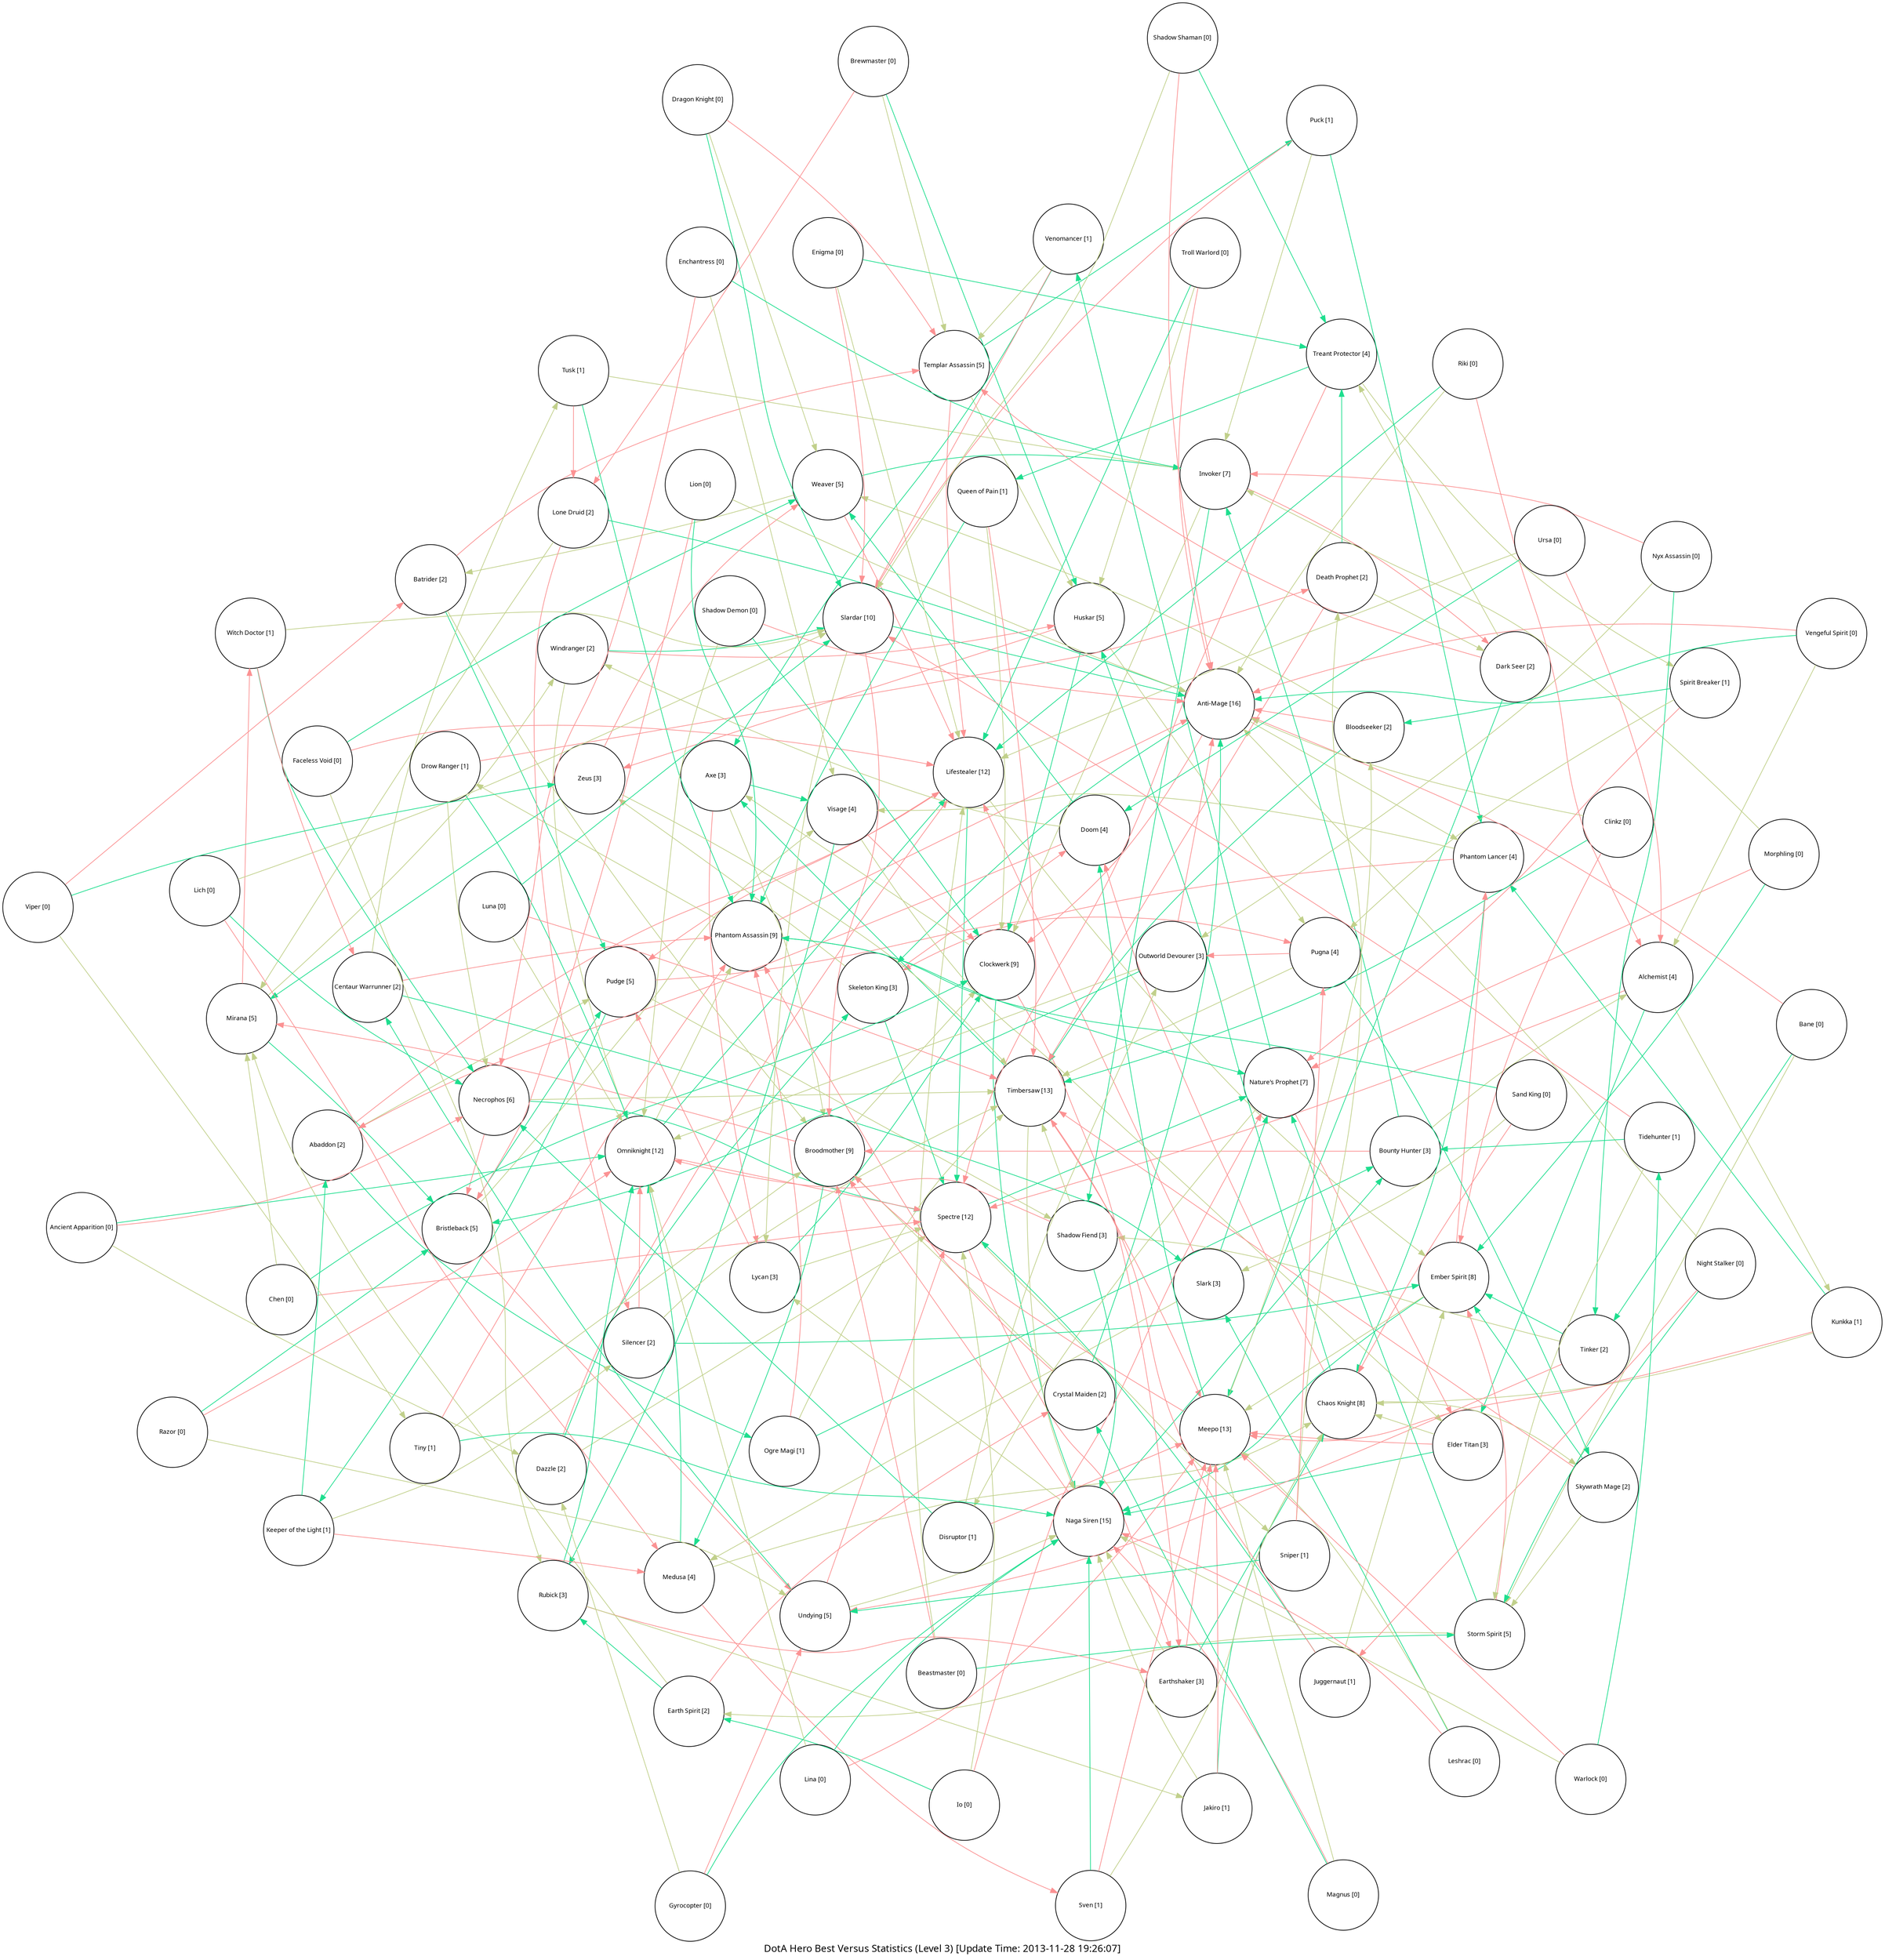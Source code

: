 digraph best_level_3
{
    layout = neato;
    overlap = false;
    splines = true;
    fontname = "Calibri";
    label = "DotA Hero Best Versus Statistics (Level 3) [Update Time: 2013-11-28 19:26:07]";
    sep = "+40";
    node [fontname = "Calibri", fontsize = 9, fixedsize = true, width = 1.4, height = 1.4];
    h0 [href = "http://dotabuff.com/heroes/abaddon", label = "Abaddon [2]"];
    h0 -> h43 [color = "#fb9293", tooltip = "Abaddon → Lifestealer [1]&#10;Advantage = 1.65%&#10;Win Rate = 60.56%&#10;Matches = 105735"];
    h0 -> h65 [color = "#c1d08b", tooltip = "Abaddon → Pudge [2]&#10;Advantage = 1.57%&#10;Win Rate = 59.5%&#10;Matches = 253050"];
    h0 -> h59 [color = "#1dde8e", tooltip = "Abaddon → Ogre Magi [3]&#10;Advantage = 1.41%&#10;Win Rate = 55.45%&#10;Matches = 76454"];
    h1 [href = "http://dotabuff.com/heroes/alchemist", label = "Alchemist [4]"];
    h1 -> h81 [color = "#fb9293", tooltip = "Alchemist → Spectre [1]&#10;Advantage = 1.95%&#10;Win Rate = 46.43%&#10;Matches = 114047"];
    h1 -> h40 [color = "#c1d08b", tooltip = "Alchemist → Kunkka [2]&#10;Advantage = 1.94%&#10;Win Rate = 50.64%&#10;Matches = 168061"];
    h1 -> h28 [color = "#1dde8e", tooltip = "Alchemist → Elder Titan [3]&#10;Advantage = 1.92%&#10;Win Rate = 48.05%&#10;Matches = 68145"];
    h2 [href = "http://dotabuff.com/heroes/ancient-apparition", label = "Ancient Apparition [0]"];
    h2 -> h56 [color = "#fb9293", tooltip = "Ancient Apparition → Necrophos [1]&#10;Advantage = 2.92%&#10;Win Rate = 45.35%&#10;Matches = 48607"];
    h2 -> h20 [color = "#c1d08b", tooltip = "Ancient Apparition → Dazzle [2]&#10;Advantage = 2.21%&#10;Win Rate = 48.13%&#10;Matches = 39584"];
    h2 -> h60 [color = "#1dde8e", tooltip = "Ancient Apparition → Omniknight [3]&#10;Advantage = 1.76%&#10;Win Rate = 46.73%&#10;Matches = 39392"];
    h3 [href = "http://dotabuff.com/heroes/anti-mage", label = "Anti-Mage [16]"];
    h3 -> h17 [color = "#fb9293", tooltip = "Anti-Mage → Clockwerk [1]&#10;Advantage = 3.07%&#10;Win Rate = 43.81%&#10;Matches = 123911"];
    h3 -> h63 [color = "#c1d08b", tooltip = "Anti-Mage → Phantom Lancer [2]&#10;Advantage = 1.91%&#10;Win Rate = 42.28%&#10;Matches = 149419"];
    h3 -> h76 [color = "#1dde8e", tooltip = "Anti-Mage → Skeleton King [3]&#10;Advantage = 1.72%&#10;Win Rate = 38.33%&#10;Matches = 124903"];
    h4 [href = "http://dotabuff.com/heroes/axe", label = "Axe [3]"];
    h4 -> h48 [color = "#fb9293", tooltip = "Axe → Lycan [1]&#10;Advantage = 3.22%&#10;Win Rate = 47.08%&#10;Matches = 90901"];
    h4 -> h12 [color = "#c1d08b", tooltip = "Axe → Broodmother [2]&#10;Advantage = 2.58%&#10;Win Rate = 55.3%&#10;Matches = 109818"];
    h4 -> h98 [color = "#1dde8e", tooltip = "Axe → Visage [3]&#10;Advantage = 2.4%&#10;Win Rate = 53.02%&#10;Matches = 47296"];
    h5 [href = "http://dotabuff.com/heroes/bane", label = "Bane [0]"];
    h5 -> h3 [color = "#fb9293", tooltip = "Bane → Anti-Mage [1]&#10;Advantage = 1.1%&#10;Win Rate = 54.85%&#10;Matches = 70972"];
    h5 -> h83 [color = "#c1d08b", tooltip = "Bane → Storm Spirit [2]&#10;Advantage = 0.64%&#10;Win Rate = 51.04%&#10;Matches = 55379"];
    h5 -> h88 [color = "#1dde8e", tooltip = "Bane → Tinker [3]&#10;Advantage = 0.6%&#10;Win Rate = 53.51%&#10;Matches = 30258"];
    h6 [href = "http://dotabuff.com/heroes/batrider", label = "Batrider [2]"];
    h6 -> h85 [color = "#fb9293", tooltip = "Batrider → Templar Assassin [1]&#10;Advantage = 3.05%&#10;Win Rate = 50.52%&#10;Matches = 47301"];
    h6 -> h12 [color = "#c1d08b", tooltip = "Batrider → Broodmother [2]&#10;Advantage = 1.44%&#10;Win Rate = 48.74%&#10;Matches = 38814"];
    h6 -> h65 [color = "#1dde8e", tooltip = "Batrider → Pudge [3]&#10;Advantage = 0.94%&#10;Win Rate = 45.34%&#10;Matches = 145135"];
    h7 [href = "http://dotabuff.com/heroes/beastmaster", label = "Beastmaster [0]"];
    h7 -> h12 [color = "#fb9293", tooltip = "Beastmaster → Broodmother [1]&#10;Advantage = 1.38%&#10;Win Rate = 53.09%&#10;Matches = 29223"];
    h7 -> h43 [color = "#c1d08b", tooltip = "Beastmaster → Lifestealer [2]&#10;Advantage = 0.98%&#10;Win Rate = 50.78%&#10;Matches = 51654"];
    h7 -> h83 [color = "#1dde8e", tooltip = "Beastmaster → Storm Spirit [3]&#10;Advantage = 0.63%&#10;Win Rate = 52.59%&#10;Matches = 39132"];
    h8 [href = "http://dotabuff.com/heroes/bloodseeker", label = "Bloodseeker [2]"];
    h8 -> h3 [color = "#fb9293", tooltip = "Bloodseeker → Anti-Mage [1]&#10;Advantage = 4.4%&#10;Win Rate = 63.66%&#10;Matches = 269544"];
    h8 -> h100 [color = "#c1d08b", tooltip = "Bloodseeker → Weaver [2]&#10;Advantage = 3.57%&#10;Win Rate = 54.31%&#10;Matches = 246696"];
    h8 -> h87 [color = "#1dde8e", tooltip = "Bloodseeker → Timbersaw [3]&#10;Advantage = 2.09%&#10;Win Rate = 55.07%&#10;Matches = 202339"];
    h9 [href = "http://dotabuff.com/heroes/bounty-hunter", label = "Bounty Hunter [3]"];
    h9 -> h12 [color = "#fb9293", tooltip = "Bounty Hunter → Broodmother [1]&#10;Advantage = 2.65%&#10;Win Rate = 54.03%&#10;Matches = 162499"];
    h9 -> h1 [color = "#c1d08b", tooltip = "Bounty Hunter → Alchemist [2]&#10;Advantage = 1.72%&#10;Win Rate = 50.45%&#10;Matches = 231983"];
    h9 -> h35 [color = "#1dde8e", tooltip = "Bounty Hunter → Invoker [3]&#10;Advantage = 1.35%&#10;Win Rate = 53.5%&#10;Matches = 372070"];
    h10 [href = "http://dotabuff.com/heroes/brewmaster", label = "Brewmaster [0]"];
    h10 -> h46 [color = "#fb9293", tooltip = "Brewmaster → Lone Druid [1]&#10;Advantage = 1.87%&#10;Win Rate = 56.01%&#10;Matches = 23577"];
    h10 -> h85 [color = "#c1d08b", tooltip = "Brewmaster → Templar Assassin [2]&#10;Advantage = 1.31%&#10;Win Rate = 55.17%&#10;Matches = 35057"];
    h10 -> h34 [color = "#1dde8e", tooltip = "Brewmaster → Huskar [3]&#10;Advantage = 1.2%&#10;Win Rate = 53.75%&#10;Matches = 38684"];
    h11 [href = "http://dotabuff.com/heroes/bristleback", label = "Bristleback [5]"];
    h11 -> h93 [color = "#fb9293", tooltip = "Bristleback → Undying [1]&#10;Advantage = 4.09%&#10;Win Rate = 56.36%&#10;Matches = 52934"];
    h11 -> h98 [color = "#c1d08b", tooltip = "Bristleback → Visage [2]&#10;Advantage = 2.8%&#10;Win Rate = 56.24%&#10;Matches = 31025"];
    h11 -> h65 [color = "#1dde8e", tooltip = "Bristleback → Pudge [3]&#10;Advantage = 1.62%&#10;Win Rate = 54.28%&#10;Matches = 294677"];
    h12 [href = "http://dotabuff.com/heroes/broodmother", label = "Broodmother [9]"];
    h12 -> h52 [color = "#fb9293", tooltip = "Broodmother → Mirana [1]&#10;Advantage = 1.76%&#10;Win Rate = 44.51%&#10;Matches = 111628"];
    h12 -> h17 [color = "#c1d08b", tooltip = "Broodmother → Clockwerk [2]&#10;Advantage = 1.56%&#10;Win Rate = 46.13%&#10;Matches = 62846"];
    h12 -> h50 [color = "#1dde8e", tooltip = "Broodmother → Medusa [3]&#10;Advantage = 1.52%&#10;Win Rate = 48.9%&#10;Matches = 42047"];
    h13 [href = "http://dotabuff.com/heroes/centaur-warrunner", label = "Centaur Warrunner [2]"];
    h13 -> h62 [color = "#fb9293", tooltip = "Centaur Warrunner → Phantom Assassin [1]&#10;Advantage = 1.98%&#10;Win Rate = 60.64%&#10;Matches = 112781"];
    h13 -> h92 [color = "#c1d08b", tooltip = "Centaur Warrunner → Tusk [2]&#10;Advantage = 1.93%&#10;Win Rate = 59.59%&#10;Matches = 50968"];
    h13 -> h79 [color = "#1dde8e", tooltip = "Centaur Warrunner → Slark [3]&#10;Advantage = 1.37%&#10;Win Rate = 53.9%&#10;Matches = 90621"];
    h14 [href = "http://dotabuff.com/heroes/chaos-knight", label = "Chaos Knight [8]"];
    h14 -> h23 [color = "#fb9293", tooltip = "Chaos Knight → Doom [1]&#10;Advantage = 1.55%&#10;Win Rate = 48.95%&#10;Matches = 72088"];
    h14 -> h77 [color = "#c1d08b", tooltip = "Chaos Knight → Skywrath Mage [2]&#10;Advantage = 1.48%&#10;Win Rate = 53.29%&#10;Matches = 45575"];
    h14 -> h34 [color = "#1dde8e", tooltip = "Chaos Knight → Huskar [3]&#10;Advantage = 1.34%&#10;Win Rate = 50.9%&#10;Matches = 76683"];
    h15 [href = "http://dotabuff.com/heroes/chen", label = "Chen [0]"];
    h15 -> h81 [color = "#fb9293", tooltip = "Chen → Spectre [1]&#10;Advantage = 2.41%&#10;Win Rate = 43.3%&#10;Matches = 20375"];
    h15 -> h52 [color = "#c1d08b", tooltip = "Chen → Mirana [2]&#10;Advantage = 1.76%&#10;Win Rate = 43.67%&#10;Matches = 45109"];
    h15 -> h17 [color = "#1dde8e", tooltip = "Chen → Clockwerk [3]&#10;Advantage = 1.64%&#10;Win Rate = 45.33%&#10;Matches = 26422"];
    h16 [href = "http://dotabuff.com/heroes/clinkz", label = "Clinkz [0]"];
    h16 -> h29 [color = "#fb9293", tooltip = "Clinkz → Ember Spirit [1]&#10;Advantage = 2.52%&#10;Win Rate = 56.4%&#10;Matches = 71732"];
    h16 -> h3 [color = "#c1d08b", tooltip = "Clinkz → Anti-Mage [2]&#10;Advantage = 2.19%&#10;Win Rate = 54.85%&#10;Matches = 124571"];
    h16 -> h87 [color = "#1dde8e", tooltip = "Clinkz → Timbersaw [3]&#10;Advantage = 2.01%&#10;Win Rate = 47.87%&#10;Matches = 106938"];
    h17 [href = "http://dotabuff.com/heroes/clockwerk", label = "Clockwerk [9]"];
    h17 -> h26 [color = "#fb9293", tooltip = "Clockwerk → Earthshaker [1]&#10;Advantage = 2.38%&#10;Win Rate = 54.13%&#10;Matches = 134687"];
    h17 -> h4 [color = "#c1d08b", tooltip = "Clockwerk → Axe [2]&#10;Advantage = 1.57%&#10;Win Rate = 53.69%&#10;Matches = 147807"];
    h17 -> h54 [color = "#1dde8e", tooltip = "Clockwerk → Naga Siren [3]&#10;Advantage = 1.47%&#10;Win Rate = 57.52%&#10;Matches = 54195"];
    h18 [href = "http://dotabuff.com/heroes/crystal-maiden", label = "Crystal Maiden [2]"];
    h18 -> h62 [color = "#fb9293", tooltip = "Crystal Maiden → Phantom Assassin [1]&#10;Advantage = 1.72%&#10;Win Rate = 60.68%&#10;Matches = 239735"];
    h18 -> h12 [color = "#c1d08b", tooltip = "Crystal Maiden → Broodmother [2]&#10;Advantage = 1.62%&#10;Win Rate = 60.1%&#10;Matches = 94976"];
    h18 -> h3 [color = "#1dde8e", tooltip = "Crystal Maiden → Anti-Mage [3]&#10;Advantage = 1.55%&#10;Win Rate = 63.56%&#10;Matches = 196672"];
    h19 [href = "http://dotabuff.com/heroes/dark-seer", label = "Dark Seer [2]"];
    h19 -> h85 [color = "#fb9293", tooltip = "Dark Seer → Templar Assassin [1]&#10;Advantage = 3.87%&#10;Win Rate = 56.35%&#10;Matches = 63465"];
    h19 -> h90 [color = "#c1d08b", tooltip = "Dark Seer → Treant Protector [2]&#10;Advantage = 1.64%&#10;Win Rate = 46.59%&#10;Matches = 33989"];
    h19 -> h51 [color = "#1dde8e", tooltip = "Dark Seer → Meepo [3]&#10;Advantage = 1.43%&#10;Win Rate = 55.5%&#10;Matches = 26905"];
    h20 [href = "http://dotabuff.com/heroes/dazzle", label = "Dazzle [2]"];
    h20 -> h43 [color = "#fb9293", tooltip = "Dazzle → Lifestealer [1]&#10;Advantage = 1.46%&#10;Win Rate = 56.29%&#10;Matches = 77289"];
    h20 -> h81 [color = "#c1d08b", tooltip = "Dazzle → Spectre [2]&#10;Advantage = 1.33%&#10;Win Rate = 50.03%&#10;Matches = 51627"];
    h20 -> h76 [color = "#1dde8e", tooltip = "Dazzle → Skeleton King [3]&#10;Advantage = 1.23%&#10;Win Rate = 48.4%&#10;Matches = 52805"];
    h21 [href = "http://dotabuff.com/heroes/death-prophet", label = "Death Prophet [2]"];
    h21 -> h87 [color = "#fb9293", tooltip = "Death Prophet → Timbersaw [1]&#10;Advantage = 3.83%&#10;Win Rate = 61.37%&#10;Matches = 109237"];
    h21 -> h19 [color = "#c1d08b", tooltip = "Death Prophet → Dark Seer [2]&#10;Advantage = 2.67%&#10;Win Rate = 61.09%&#10;Matches = 60610"];
    h21 -> h90 [color = "#1dde8e", tooltip = "Death Prophet → Treant Protector [3]&#10;Advantage = 2.53%&#10;Win Rate = 55.99%&#10;Matches = 44179"];
    h22 [href = "http://dotabuff.com/heroes/disruptor", label = "Disruptor [1]"];
    h22 -> h51 [color = "#fb9293", tooltip = "Disruptor → Meepo [1]&#10;Advantage = 1.77%&#10;Win Rate = 61.1%&#10;Matches = 24323"];
    h22 -> h61 [color = "#c1d08b", tooltip = "Disruptor → Outworld Devourer [2]&#10;Advantage = 1.49%&#10;Win Rate = 57.99%&#10;Matches = 48790"];
    h22 -> h56 [color = "#1dde8e", tooltip = "Disruptor → Necrophos [3]&#10;Advantage = 1.39%&#10;Win Rate = 48.77%&#10;Matches = 46600"];
    h23 [href = "http://dotabuff.com/heroes/doom", label = "Doom [4]"];
    h23 -> h0 [color = "#fb9293", tooltip = "Doom → Abaddon [1]&#10;Advantage = 1.19%&#10;Win Rate = 43.28%&#10;Matches = 93119"];
    h23 -> h101 [color = "#c1d08b", tooltip = "Doom → Windranger [2]&#10;Advantage = 0.76%&#10;Win Rate = 54.45%&#10;Matches = 147198"];
    h23 -> h100 [color = "#1dde8e", tooltip = "Doom → Weaver [3]&#10;Advantage = 0.76%&#10;Win Rate = 48.67%&#10;Matches = 145998"];
    h24 [href = "http://dotabuff.com/heroes/dragon-knight", label = "Dragon Knight [0]"];
    h24 -> h85 [color = "#fb9293", tooltip = "Dragon Knight → Templar Assassin [1]&#10;Advantage = 1.72%&#10;Win Rate = 54.83%&#10;Matches = 79376"];
    h24 -> h100 [color = "#c1d08b", tooltip = "Dragon Knight → Weaver [2]&#10;Advantage = 1.27%&#10;Win Rate = 48.92%&#10;Matches = 110327"];
    h24 -> h78 [color = "#1dde8e", tooltip = "Dragon Knight → Slardar [3]&#10;Advantage = 1.17%&#10;Win Rate = 46.92%&#10;Matches = 82401"];
    h25 [href = "http://dotabuff.com/heroes/drow-ranger", label = "Drow Ranger [1]"];
    h25 -> h21 [color = "#fb9293", tooltip = "Drow Ranger → Death Prophet [1]&#10;Advantage = 3.71%&#10;Win Rate = 49.35%&#10;Matches = 232098"];
    h25 -> h56 [color = "#c1d08b", tooltip = "Drow Ranger → Necrophos [2]&#10;Advantage = 2.79%&#10;Win Rate = 49.56%&#10;Matches = 109227"];
    h25 -> h60 [color = "#1dde8e", tooltip = "Drow Ranger → Omniknight [3]&#10;Advantage = 2.43%&#10;Win Rate = 51.64%&#10;Matches = 117071"];
    h26 [href = "http://dotabuff.com/heroes/earthshaker", label = "Earthshaker [3]"];
    h26 -> h51 [color = "#fb9293", tooltip = "Earthshaker → Meepo [1]&#10;Advantage = 4.07%&#10;Win Rate = 58.56%&#10;Matches = 61644"];
    h26 -> h54 [color = "#c1d08b", tooltip = "Earthshaker → Naga Siren [2]&#10;Advantage = 2.74%&#10;Win Rate = 56.63%&#10;Matches = 62946"];
    h26 -> h14 [color = "#1dde8e", tooltip = "Earthshaker → Chaos Knight [3]&#10;Advantage = 1.73%&#10;Win Rate = 54.12%&#10;Matches = 91298"];
    h27 [href = "http://dotabuff.com/heroes/earth-spirit", label = "Earth Spirit [2]"];
    h27 -> h18 [color = "#fb9293", tooltip = "Earth Spirit → Crystal Maiden [1]&#10;Advantage = 1.06%&#10;Win Rate = 35.2%&#10;Matches = 90639"];
    h27 -> h52 [color = "#c1d08b", tooltip = "Earth Spirit → Mirana [2]&#10;Advantage = 0.8%&#10;Win Rate = 36.58%&#10;Matches = 119972"];
    h27 -> h70 [color = "#1dde8e", tooltip = "Earth Spirit → Rubick [3]&#10;Advantage = 0.78%&#10;Win Rate = 43.67%&#10;Matches = 85898"];
    h28 [href = "http://dotabuff.com/heroes/elder-titan", label = "Elder Titan [3]"];
    h28 -> h51 [color = "#fb9293", tooltip = "Elder Titan → Meepo [1]&#10;Advantage = 2.23%&#10;Win Rate = 60.25%&#10;Matches = 19826"];
    h28 -> h14 [color = "#c1d08b", tooltip = "Elder Titan → Chaos Knight [2]&#10;Advantage = 2.09%&#10;Win Rate = 57.69%&#10;Matches = 41104"];
    h28 -> h54 [color = "#1dde8e", tooltip = "Elder Titan → Naga Siren [3]&#10;Advantage = 1.68%&#10;Win Rate = 58.88%&#10;Matches = 30936"];
    h29 [href = "http://dotabuff.com/heroes/ember-spirit", label = "Ember Spirit [8]"];
    h29 -> h63 [color = "#fb9293", tooltip = "Ember Spirit → Phantom Lancer [1]&#10;Advantage = 1.24%&#10;Win Rate = 40.47%&#10;Matches = 73573"];
    h29 -> h51 [color = "#c1d08b", tooltip = "Ember Spirit → Meepo [2]&#10;Advantage = 1.08%&#10;Win Rate = 47.87%&#10;Matches = 29755"];
    h29 -> h54 [color = "#1dde8e", tooltip = "Ember Spirit → Naga Siren [3]&#10;Advantage = 0.92%&#10;Win Rate = 46.91%&#10;Matches = 30668"];
    h30 [href = "http://dotabuff.com/heroes/enchantress", label = "Enchantress [0]"];
    h30 -> h56 [color = "#fb9293", tooltip = "Enchantress → Necrophos [1]&#10;Advantage = 1.18%&#10;Win Rate = 39.99%&#10;Matches = 40647"];
    h30 -> h98 [color = "#c1d08b", tooltip = "Enchantress → Visage [2]&#10;Advantage = 1.08%&#10;Win Rate = 48.04%&#10;Matches = 20169"];
    h30 -> h35 [color = "#1dde8e", tooltip = "Enchantress → Invoker [3]&#10;Advantage = 1.04%&#10;Win Rate = 50.73%&#10;Matches = 92696"];
    h31 [href = "http://dotabuff.com/heroes/enigma", label = "Enigma [0]"];
    h31 -> h78 [color = "#fb9293", tooltip = "Enigma → Slardar [1]&#10;Advantage = 0.87%&#10;Win Rate = 44.28%&#10;Matches = 40914"];
    h31 -> h43 [color = "#c1d08b", tooltip = "Enigma → Lifestealer [2]&#10;Advantage = 0.73%&#10;Win Rate = 49.31%&#10;Matches = 62205"];
    h31 -> h90 [color = "#1dde8e", tooltip = "Enigma → Treant Protector [3]&#10;Advantage = 0.47%&#10;Win Rate = 43.58%&#10;Matches = 25037"];
    h32 [href = "http://dotabuff.com/heroes/faceless-void", label = "Faceless Void [0]"];
    h32 -> h43 [color = "#fb9293", tooltip = "Faceless Void → Lifestealer [1]&#10;Advantage = 1.75%&#10;Win Rate = 50.12%&#10;Matches = 144274"];
    h32 -> h70 [color = "#c1d08b", tooltip = "Faceless Void → Rubick [2]&#10;Advantage = 1.3%&#10;Win Rate = 51.86%&#10;Matches = 154024"];
    h32 -> h100 [color = "#1dde8e", tooltip = "Faceless Void → Weaver [3]&#10;Advantage = 1.03%&#10;Win Rate = 46.24%&#10;Matches = 142523"];
    h33 [href = "http://dotabuff.com/heroes/gyrocopter", label = "Gyrocopter [0]"];
    h33 -> h93 [color = "#fb9293", tooltip = "Gyrocopter → Undying [1]&#10;Advantage = 2.18%&#10;Win Rate = 48.7%&#10;Matches = 44150"];
    h33 -> h20 [color = "#c1d08b", tooltip = "Gyrocopter → Dazzle [2]&#10;Advantage = 1.68%&#10;Win Rate = 44.52%&#10;Matches = 50098"];
    h33 -> h54 [color = "#1dde8e", tooltip = "Gyrocopter → Naga Siren [3]&#10;Advantage = 1.57%&#10;Win Rate = 52.17%&#10;Matches = 44645"];
    h34 [href = "http://dotabuff.com/heroes/huskar", label = "Huskar [5]"];
    h34 -> h103 [color = "#fb9293", tooltip = "Huskar → Zeus [1]&#10;Advantage = 5.16%&#10;Win Rate = 45.85%&#10;Matches = 121535"];
    h34 -> h66 [color = "#c1d08b", tooltip = "Huskar → Pugna [2]&#10;Advantage = 5.0%&#10;Win Rate = 53.14%&#10;Matches = 58219"];
    h34 -> h17 [color = "#1dde8e", tooltip = "Huskar → Clockwerk [3]&#10;Advantage = 3.17%&#10;Win Rate = 48.57%&#10;Matches = 83327"];
    h35 [href = "http://dotabuff.com/heroes/invoker", label = "Invoker [7]"];
    h35 -> h19 [color = "#fb9293", tooltip = "Invoker → Dark Seer [1]&#10;Advantage = -0.31%&#10;Win Rate = 46.63%&#10;Matches = 126255"];
    h35 -> h17 [color = "#c1d08b", tooltip = "Invoker → Clockwerk [2]&#10;Advantage = -0.31%&#10;Win Rate = 43.87%&#10;Matches = 214982"];
    h35 -> h73 [color = "#1dde8e", tooltip = "Invoker → Shadow Fiend [3]&#10;Advantage = -0.34%&#10;Win Rate = 45.46%&#10;Matches = 238002"];
    h36 [href = "http://dotabuff.com/heroes/io", label = "Io [0]"];
    h36 -> h55 [color = "#fb9293", tooltip = "Io → Nature's Prophet [1]&#10;Advantage = 1.67%&#10;Win Rate = 41.46%&#10;Matches = 53408"];
    h36 -> h81 [color = "#c1d08b", tooltip = "Io → Spectre [2]&#10;Advantage = 1.5%&#10;Win Rate = 35.91%&#10;Matches = 23467"];
    h36 -> h27 [color = "#1dde8e", tooltip = "Io → Earth Spirit [3]&#10;Advantage = 1.15%&#10;Win Rate = 50.92%&#10;Matches = 13099"];
    h37 [href = "http://dotabuff.com/heroes/jakiro", label = "Jakiro [1]"];
    h37 -> h51 [color = "#fb9293", tooltip = "Jakiro → Meepo [1]&#10;Advantage = 3.86%&#10;Win Rate = 62.16%&#10;Matches = 27498"];
    h37 -> h54 [color = "#c1d08b", tooltip = "Jakiro → Naga Siren [2]&#10;Advantage = 2.21%&#10;Win Rate = 59.76%&#10;Matches = 40179"];
    h37 -> h14 [color = "#1dde8e", tooltip = "Jakiro → Chaos Knight [3]&#10;Advantage = 2.13%&#10;Win Rate = 58.12%&#10;Matches = 52983"];
    h38 [href = "http://dotabuff.com/heroes/juggernaut", label = "Juggernaut [1]"];
    h38 -> h87 [color = "#fb9293", tooltip = "Juggernaut → Timbersaw [1]&#10;Advantage = 2.47%&#10;Win Rate = 52.95%&#10;Matches = 188609"];
    h38 -> h29 [color = "#c1d08b", tooltip = "Juggernaut → Ember Spirit [2]&#10;Advantage = 2.29%&#10;Win Rate = 60.85%&#10;Matches = 123951"];
    h38 -> h81 [color = "#1dde8e", tooltip = "Juggernaut → Spectre [3]&#10;Advantage = 1.4%&#10;Win Rate = 47.15%&#10;Matches = 137402"];
    h39 [href = "http://dotabuff.com/heroes/keeper-of-the-light", label = "Keeper of the Light [1]"];
    h39 -> h50 [color = "#fb9293", tooltip = "Keeper of the Light → Medusa [1]&#10;Advantage = 1.18%&#10;Win Rate = 52.42%&#10;Matches = 41036"];
    h39 -> h75 [color = "#c1d08b", tooltip = "Keeper of the Light → Silencer [2]&#10;Advantage = 0.81%&#10;Win Rate = 47.93%&#10;Matches = 57585"];
    h39 -> h0 [color = "#1dde8e", tooltip = "Keeper of the Light → Abaddon [3]&#10;Advantage = 0.71%&#10;Win Rate = 43.5%&#10;Matches = 51762"];
    h40 [href = "http://dotabuff.com/heroes/kunkka", label = "Kunkka [1]"];
    h40 -> h51 [color = "#fb9293", tooltip = "Kunkka → Meepo [1]&#10;Advantage = 2.88%&#10;Win Rate = 58.14%&#10;Matches = 48571"];
    h40 -> h14 [color = "#c1d08b", tooltip = "Kunkka → Chaos Knight [2]&#10;Advantage = 2.12%&#10;Win Rate = 55.04%&#10;Matches = 95613"];
    h40 -> h63 [color = "#1dde8e", tooltip = "Kunkka → Phantom Lancer [3]&#10;Advantage = 1.57%&#10;Win Rate = 49.39%&#10;Matches = 152886"];
    h41 [href = "http://dotabuff.com/heroes/leshrac", label = "Leshrac [0]"];
    h41 -> h54 [color = "#fb9293", tooltip = "Leshrac → Naga Siren [1]&#10;Advantage = 2.21%&#10;Win Rate = 53.97%&#10;Matches = 22334"];
    h41 -> h51 [color = "#c1d08b", tooltip = "Leshrac → Meepo [2]&#10;Advantage = 1.28%&#10;Win Rate = 53.87%&#10;Matches = 16864"];
    h41 -> h79 [color = "#1dde8e", tooltip = "Leshrac → Slark [3]&#10;Advantage = 1.26%&#10;Win Rate = 46.49%&#10;Matches = 50163"];
    h42 [href = "http://dotabuff.com/heroes/lich", label = "Lich [0]"];
    h42 -> h50 [color = "#fb9293", tooltip = "Lich → Medusa [1]&#10;Advantage = 1.86%&#10;Win Rate = 60.39%&#10;Matches = 55820"];
    h42 -> h78 [color = "#c1d08b", tooltip = "Lich → Slardar [2]&#10;Advantage = 1.85%&#10;Win Rate = 55.78%&#10;Matches = 82518"];
    h42 -> h56 [color = "#1dde8e", tooltip = "Lich → Necrophos [3]&#10;Advantage = 1.73%&#10;Win Rate = 52.44%&#10;Matches = 70533"];
    h43 [href = "http://dotabuff.com/heroes/lifestealer", label = "Lifestealer [12]"];
    h43 -> h65 [color = "#fb9293", tooltip = "Lifestealer → Pudge [1]&#10;Advantage = 2.71%&#10;Win Rate = 51.08%&#10;Matches = 498695"];
    h43 -> h29 [color = "#c1d08b", tooltip = "Lifestealer → Ember Spirit [2]&#10;Advantage = 2.16%&#10;Win Rate = 58.69%&#10;Matches = 95834"];
    h43 -> h81 [color = "#1dde8e", tooltip = "Lifestealer → Spectre [3]&#10;Advantage = 1.9%&#10;Win Rate = 45.54%&#10;Matches = 110321"];
    h44 [href = "http://dotabuff.com/heroes/lina", label = "Lina [0]"];
    h44 -> h51 [color = "#fb9293", tooltip = "Lina → Meepo [1]&#10;Advantage = 1.7%&#10;Win Rate = 53.15%&#10;Matches = 42214"];
    h44 -> h60 [color = "#c1d08b", tooltip = "Lina → Omniknight [2]&#10;Advantage = 1.12%&#10;Win Rate = 43.07%&#10;Matches = 61318"];
    h44 -> h54 [color = "#1dde8e", tooltip = "Lina → Naga Siren [3]&#10;Advantage = 0.78%&#10;Win Rate = 51.51%&#10;Matches = 48214"];
    h45 [href = "http://dotabuff.com/heroes/lion", label = "Lion [0]"];
    h45 -> h11 [color = "#fb9293", tooltip = "Lion → Bristleback [1]&#10;Advantage = 1.82%&#10;Win Rate = 49.06%&#10;Matches = 107332"];
    h45 -> h3 [color = "#c1d08b", tooltip = "Lion → Anti-Mage [2]&#10;Advantage = 1.28%&#10;Win Rate = 57.97%&#10;Matches = 155711"];
    h45 -> h62 [color = "#1dde8e", tooltip = "Lion → Phantom Assassin [3]&#10;Advantage = 0.9%&#10;Win Rate = 54.55%&#10;Matches = 202183"];
    h46 [href = "http://dotabuff.com/heroes/lone-druid", label = "Lone Druid [2]"];
    h46 -> h75 [color = "#fb9293", tooltip = "Lone Druid → Silencer [1]&#10;Advantage = 2.2%&#10;Win Rate = 44.77%&#10;Matches = 51535"];
    h46 -> h52 [color = "#c1d08b", tooltip = "Lone Druid → Mirana [2]&#10;Advantage = 1.66%&#10;Win Rate = 43.86%&#10;Matches = 112750"];
    h46 -> h3 [color = "#1dde8e", tooltip = "Lone Druid → Anti-Mage [3]&#10;Advantage = 1.04%&#10;Win Rate = 53.94%&#10;Matches = 75736"];
    h47 [href = "http://dotabuff.com/heroes/luna", label = "Luna [0]"];
    h47 -> h87 [color = "#fb9293", tooltip = "Luna → Timbersaw [1]&#10;Advantage = 1.9%&#10;Win Rate = 56.61%&#10;Matches = 118009"];
    h47 -> h60 [color = "#c1d08b", tooltip = "Luna → Omniknight [2]&#10;Advantage = 1.49%&#10;Win Rate = 51.62%&#10;Matches = 65276"];
    h47 -> h78 [color = "#1dde8e", tooltip = "Luna → Slardar [3]&#10;Advantage = 1.23%&#10;Win Rate = 52.13%&#10;Matches = 89953"];
    h48 [href = "http://dotabuff.com/heroes/lycan", label = "Lycan [3]"];
    h48 -> h65 [color = "#fb9293", tooltip = "Lycan → Pudge [1]&#10;Advantage = 2.47%&#10;Win Rate = 58.05%&#10;Matches = 178530"];
    h48 -> h81 [color = "#c1d08b", tooltip = "Lycan → Spectre [2]&#10;Advantage = 2.42%&#10;Win Rate = 52.99%&#10;Matches = 47402"];
    h48 -> h17 [color = "#1dde8e", tooltip = "Lycan → Clockwerk [3]&#10;Advantage = 2.31%&#10;Win Rate = 55.67%&#10;Matches = 52516"];
    h49 [href = "http://dotabuff.com/heroes/magnus", label = "Magnus [0]"];
    h49 -> h54 [color = "#fb9293", tooltip = "Magnus → Naga Siren [1]&#10;Advantage = 1.07%&#10;Win Rate = 50.72%&#10;Matches = 37958"];
    h49 -> h51 [color = "#c1d08b", tooltip = "Magnus → Meepo [2]&#10;Advantage = 0.97%&#10;Win Rate = 51.41%&#10;Matches = 25155"];
    h49 -> h18 [color = "#1dde8e", tooltip = "Magnus → Crystal Maiden [3]&#10;Advantage = 0.92%&#10;Win Rate = 41.06%&#10;Matches = 99562"];
    h50 [href = "http://dotabuff.com/heroes/medusa", label = "Medusa [4]"];
    h50 -> h84 [color = "#fb9293", tooltip = "Medusa → Sven [1]&#10;Advantage = 1.78%&#10;Win Rate = 49.79%&#10;Matches = 62198"];
    h50 -> h14 [color = "#c1d08b", tooltip = "Medusa → Chaos Knight [2]&#10;Advantage = 1.77%&#10;Win Rate = 53.46%&#10;Matches = 47282"];
    h50 -> h60 [color = "#1dde8e", tooltip = "Medusa → Omniknight [3]&#10;Advantage = 0.9%&#10;Win Rate = 45.51%&#10;Matches = 40442"];
    h51 [href = "http://dotabuff.com/heroes/meepo", label = "Meepo [13]"];
    h51 -> h12 [color = "#fb9293", tooltip = "Meepo → Broodmother [1]&#10;Advantage = 2.71%&#10;Win Rate = 50.89%&#10;Matches = 30237"];
    h51 -> h8 [color = "#c1d08b", tooltip = "Meepo → Bloodseeker [2]&#10;Advantage = 2.47%&#10;Win Rate = 44.1%&#10;Matches = 76100"];
    h51 -> h23 [color = "#1dde8e", tooltip = "Meepo → Doom [3]&#10;Advantage = 2.22%&#10;Win Rate = 47.25%&#10;Matches = 37101"];
    h52 [href = "http://dotabuff.com/heroes/mirana", label = "Mirana [5]"];
    h52 -> h102 [color = "#fb9293", tooltip = "Mirana → Witch Doctor [1]&#10;Advantage = 1.12%&#10;Win Rate = 51.91%&#10;Matches = 138561"];
    h52 -> h101 [color = "#c1d08b", tooltip = "Mirana → Windranger [2]&#10;Advantage = 0.65%&#10;Win Rate = 58.1%&#10;Matches = 312064"];
    h52 -> h11 [color = "#1dde8e", tooltip = "Mirana → Bristleback [3]&#10;Advantage = 0.56%&#10;Win Rate = 51.71%&#10;Matches = 166887"];
    h53 [href = "http://dotabuff.com/heroes/morphling", label = "Morphling [0]"];
    h53 -> h55 [color = "#fb9293", tooltip = "Morphling → Nature's Prophet [1]&#10;Advantage = 0.41%&#10;Win Rate = 43.4%&#10;Matches = 97618"];
    h53 -> h35 [color = "#c1d08b", tooltip = "Morphling → Invoker [2]&#10;Advantage = 0.36%&#10;Win Rate = 46.58%&#10;Matches = 100456"];
    h53 -> h29 [color = "#1dde8e", tooltip = "Morphling → Ember Spirit [3]&#10;Advantage = 0.29%&#10;Win Rate = 50.72%&#10;Matches = 38687"];
    h54 [href = "http://dotabuff.com/heroes/naga-siren", label = "Naga Siren [15]"];
    h54 -> h12 [color = "#fb9293", tooltip = "Naga Siren → Broodmother [1]&#10;Advantage = 3.31%&#10;Win Rate = 52.24%&#10;Matches = 34126"];
    h54 -> h48 [color = "#c1d08b", tooltip = "Naga Siren → Lycan [2]&#10;Advantage = 2.3%&#10;Win Rate = 42.5%&#10;Matches = 30973"];
    h54 -> h9 [color = "#1dde8e", tooltip = "Naga Siren → Bounty Hunter [3]&#10;Advantage = 1.96%&#10;Win Rate = 49.13%&#10;Matches = 89725"];
    h55 [href = "http://dotabuff.com/heroes/natures-prophet", label = "Nature's Prophet [7]"];
    h55 -> h28 [color = "#fb9293", tooltip = "Nature's Prophet → Elder Titan [1]&#10;Advantage = 1.64%&#10;Win Rate = 47.6%&#10;Matches = 89437"];
    h55 -> h22 [color = "#c1d08b", tooltip = "Nature's Prophet → Disruptor [2]&#10;Advantage = 1.28%&#10;Win Rate = 45.95%&#10;Matches = 107894"];
    h55 -> h96 [color = "#1dde8e", tooltip = "Nature's Prophet → Venomancer [3]&#10;Advantage = 1.27%&#10;Win Rate = 42.84%&#10;Matches = 214281"];
    h56 [href = "http://dotabuff.com/heroes/necrophos", label = "Necrophos [6]"];
    h56 -> h11 [color = "#fb9293", tooltip = "Necrophos → Bristleback [1]&#10;Advantage = 3.39%&#10;Win Rate = 57.59%&#10;Matches = 77888"];
    h56 -> h87 [color = "#c1d08b", tooltip = "Necrophos → Timbersaw [2]&#10;Advantage = 2.49%&#10;Win Rate = 59.34%&#10;Matches = 93653"];
    h56 -> h81 [color = "#1dde8e", tooltip = "Necrophos → Spectre [3]&#10;Advantage = 2.44%&#10;Win Rate = 54.46%&#10;Matches = 67280"];
    h57 [href = "http://dotabuff.com/heroes/night-stalker", label = "Night Stalker [0]"];
    h57 -> h38 [color = "#fb9293", tooltip = "Night Stalker → Juggernaut [1]&#10;Advantage = 1.39%&#10;Win Rate = 51.87%&#10;Matches = 105032"];
    h57 -> h3 [color = "#c1d08b", tooltip = "Night Stalker → Anti-Mage [2]&#10;Advantage = 1.25%&#10;Win Rate = 59.39%&#10;Matches = 83438"];
    h57 -> h83 [color = "#1dde8e", tooltip = "Night Stalker → Storm Spirit [3]&#10;Advantage = 1.06%&#10;Win Rate = 55.83%&#10;Matches = 63288"];
    h58 [href = "http://dotabuff.com/heroes/nyx-assassin", label = "Nyx Assassin [0]"];
    h58 -> h35 [color = "#fb9293", tooltip = "Nyx Assassin → Invoker [1]&#10;Advantage = 1.68%&#10;Win Rate = 53.47%&#10;Matches = 180034"];
    h58 -> h61 [color = "#c1d08b", tooltip = "Nyx Assassin → Outworld Devourer [2]&#10;Advantage = 1.3%&#10;Win Rate = 51.4%&#10;Matches = 92893"];
    h58 -> h88 [color = "#1dde8e", tooltip = "Nyx Assassin → Tinker [3]&#10;Advantage = 1.08%&#10;Win Rate = 55.1%&#10;Matches = 52937"];
    h59 [href = "http://dotabuff.com/heroes/ogre-magi", label = "Ogre Magi [1]"];
    h59 -> h62 [color = "#fb9293", tooltip = "Ogre Magi → Phantom Assassin [1]&#10;Advantage = 1.91%&#10;Win Rate = 59.1%&#10;Matches = 144581"];
    h59 -> h87 [color = "#c1d08b", tooltip = "Ogre Magi → Timbersaw [2]&#10;Advantage = 1.05%&#10;Win Rate = 54.56%&#10;Matches = 112722"];
    h59 -> h9 [color = "#1dde8e", tooltip = "Ogre Magi → Bounty Hunter [3]&#10;Advantage = 0.84%&#10;Win Rate = 55.84%&#10;Matches = 169560"];
    h60 [href = "http://dotabuff.com/heroes/omniknight", label = "Omniknight [12]"];
    h60 -> h81 [color = "#fb9293", tooltip = "Omniknight → Spectre [1]&#10;Advantage = 2.8%&#10;Win Rate = 52.37%&#10;Matches = 54635"];
    h60 -> h62 [color = "#c1d08b", tooltip = "Omniknight → Phantom Assassin [2]&#10;Advantage = 2.64%&#10;Win Rate = 60.82%&#10;Matches = 102127"];
    h60 -> h43 [color = "#1dde8e", tooltip = "Omniknight → Lifestealer [3]&#10;Advantage = 2.61%&#10;Win Rate = 58.32%&#10;Matches = 82551"];
    h61 [href = "http://dotabuff.com/heroes/outworld-devourer", label = "Outworld Devourer [3]"];
    h61 -> h3 [color = "#fb9293", tooltip = "Outworld Devourer → Anti-Mage [1]&#10;Advantage = 2.77%&#10;Win Rate = 57.24%&#10;Matches = 106679"];
    h61 -> h60 [color = "#c1d08b", tooltip = "Outworld Devourer → Omniknight [2]&#10;Advantage = 2.01%&#10;Win Rate = 45.18%&#10;Matches = 53320"];
    h61 -> h11 [color = "#1dde8e", tooltip = "Outworld Devourer → Bristleback [3]&#10;Advantage = 1.29%&#10;Win Rate = 46.58%&#10;Matches = 77256"];
    h62 [href = "http://dotabuff.com/heroes/phantom-assassin", label = "Phantom Assassin [9]"];
    h62 -> h3 [color = "#fb9293", tooltip = "Phantom Assassin → Anti-Mage [1]&#10;Advantage = 2.7%&#10;Win Rate = 55.37%&#10;Matches = 227478"];
    h62 -> h25 [color = "#c1d08b", tooltip = "Phantom Assassin → Drow Ranger [2]&#10;Advantage = 1.69%&#10;Win Rate = 43.55%&#10;Matches = 353873"];
    h62 -> h55 [color = "#1dde8e", tooltip = "Phantom Assassin → Nature's Prophet [3]&#10;Advantage = 1.53%&#10;Win Rate = 48.13%&#10;Matches = 292279"];
    h63 [href = "http://dotabuff.com/heroes/phantom-lancer", label = "Phantom Lancer [4]"];
    h63 -> h76 [color = "#fb9293", tooltip = "Phantom Lancer → Skeleton King [1]&#10;Advantage = 3.25%&#10;Win Rate = 49.14%&#10;Matches = 104880"];
    h63 -> h98 [color = "#c1d08b", tooltip = "Phantom Lancer → Visage [2]&#10;Advantage = 1.96%&#10;Win Rate = 55.48%&#10;Matches = 34178"];
    h63 -> h14 [color = "#1dde8e", tooltip = "Phantom Lancer → Chaos Knight [3]&#10;Advantage = 1.87%&#10;Win Rate = 56.81%&#10;Matches = 81927"];
    h64 [href = "http://dotabuff.com/heroes/puck", label = "Puck [1]"];
    h64 -> h78 [color = "#fb9293", tooltip = "Puck → Slardar [1]&#10;Advantage = 0.48%&#10;Win Rate = 42.18%&#10;Matches = 64601"];
    h64 -> h35 [color = "#c1d08b", tooltip = "Puck → Invoker [2]&#10;Advantage = 0.27%&#10;Win Rate = 49.64%&#10;Matches = 152368"];
    h64 -> h63 [color = "#1dde8e", tooltip = "Puck → Phantom Lancer [3]&#10;Advantage = 0.22%&#10;Win Rate = 43.2%&#10;Matches = 73647"];
    h65 [href = "http://dotabuff.com/heroes/pudge", label = "Pudge [5]"];
    h65 -> h66 [color = "#fb9293", tooltip = "Pudge → Pugna [1]&#10;Advantage = 2.8%&#10;Win Rate = 52.63%&#10;Matches = 187177"];
    h65 -> h73 [color = "#c1d08b", tooltip = "Pudge → Shadow Fiend [2]&#10;Advantage = 1.2%&#10;Win Rate = 50.1%&#10;Matches = 401171"];
    h65 -> h39 [color = "#1dde8e", tooltip = "Pudge → Keeper of the Light [3]&#10;Advantage = 1.04%&#10;Win Rate = 49.83%&#10;Matches = 206673"];
    h66 [href = "http://dotabuff.com/heroes/pugna", label = "Pugna [4]"];
    h66 -> h61 [color = "#fb9293", tooltip = "Pugna → Outworld Devourer [1]&#10;Advantage = 4.79%&#10;Win Rate = 55.68%&#10;Matches = 63329"];
    h66 -> h87 [color = "#c1d08b", tooltip = "Pugna → Timbersaw [2]&#10;Advantage = 2.96%&#10;Win Rate = 51.96%&#10;Matches = 81866"];
    h66 -> h77 [color = "#1dde8e", tooltip = "Pugna → Skywrath Mage [3]&#10;Advantage = 2.32%&#10;Win Rate = 55.79%&#10;Matches = 56396"];
    h67 [href = "http://dotabuff.com/heroes/queen-of-pain", label = "Queen of Pain [1]"];
    h67 -> h87 [color = "#fb9293", tooltip = "Queen of Pain → Timbersaw [1]&#10;Advantage = 1.13%&#10;Win Rate = 46.29%&#10;Matches = 123324"];
    h67 -> h17 [color = "#c1d08b", tooltip = "Queen of Pain → Clockwerk [2]&#10;Advantage = 0.57%&#10;Win Rate = 43.71%&#10;Matches = 104981"];
    h67 -> h62 [color = "#1dde8e", tooltip = "Queen of Pain → Phantom Assassin [3]&#10;Advantage = 0.4%&#10;Win Rate = 49.39%&#10;Matches = 166047"];
    h68 [href = "http://dotabuff.com/heroes/razor", label = "Razor [0]"];
    h68 -> h60 [color = "#fb9293", tooltip = "Razor → Omniknight [1]&#10;Advantage = 2.03%&#10;Win Rate = 48.36%&#10;Matches = 60867"];
    h68 -> h93 [color = "#c1d08b", tooltip = "Razor → Undying [2]&#10;Advantage = 1.49%&#10;Win Rate = 52.56%&#10;Matches = 40430"];
    h68 -> h11 [color = "#1dde8e", tooltip = "Razor → Bristleback [3]&#10;Advantage = 1.41%&#10;Win Rate = 49.84%&#10;Matches = 74592"];
    h69 [href = "http://dotabuff.com/heroes/riki", label = "Riki [0]"];
    h69 -> h1 [color = "#fb9293", tooltip = "Riki → Alchemist [1]&#10;Advantage = 2.87%&#10;Win Rate = 56.58%&#10;Matches = 218976"];
    h69 -> h3 [color = "#c1d08b", tooltip = "Riki → Anti-Mage [2]&#10;Advantage = 2.82%&#10;Win Rate = 62.89%&#10;Matches = 240281"];
    h69 -> h43 [color = "#1dde8e", tooltip = "Riki → Lifestealer [3]&#10;Advantage = 2.43%&#10;Win Rate = 56.98%&#10;Matches = 244445"];
    h70 [href = "http://dotabuff.com/heroes/rubick", label = "Rubick [3]"];
    h70 -> h26 [color = "#fb9293", tooltip = "Rubick → Earthshaker [1]&#10;Advantage = 0.98%&#10;Win Rate = 47.39%&#10;Matches = 199044"];
    h70 -> h37 [color = "#c1d08b", tooltip = "Rubick → Jakiro [2]&#10;Advantage = 0.98%&#10;Win Rate = 43.82%&#10;Matches = 111902"];
    h70 -> h60 [color = "#1dde8e", tooltip = "Rubick → Omniknight [3]&#10;Advantage = 0.55%&#10;Win Rate = 42.4%&#10;Matches = 95079"];
    h71 [href = "http://dotabuff.com/heroes/sand-king", label = "Sand King [0]"];
    h71 -> h14 [color = "#fb9293", tooltip = "Sand King → Chaos Knight [1]&#10;Advantage = 2.15%&#10;Win Rate = 55.84%&#10;Matches = 65047"];
    h71 -> h79 [color = "#c1d08b", tooltip = "Sand King → Slark [2]&#10;Advantage = 2.11%&#10;Win Rate = 50.77%&#10;Matches = 115646"];
    h71 -> h62 [color = "#1dde8e", tooltip = "Sand King → Phantom Assassin [3]&#10;Advantage = 1.98%&#10;Win Rate = 56.9%&#10;Matches = 139607"];
    h72 [href = "http://dotabuff.com/heroes/shadow-demon", label = "Shadow Demon [0]"];
    h72 -> h3 [color = "#fb9293", tooltip = "Shadow Demon → Anti-Mage [1]&#10;Advantage = 0.95%&#10;Win Rate = 50.27%&#10;Matches = 55929"];
    h72 -> h60 [color = "#c1d08b", tooltip = "Shadow Demon → Omniknight [2]&#10;Advantage = 0.79%&#10;Win Rate = 38.77%&#10;Matches = 25436"];
    h72 -> h17 [color = "#1dde8e", tooltip = "Shadow Demon → Clockwerk [3]&#10;Advantage = 0.63%&#10;Win Rate = 41.17%&#10;Matches = 41139"];
    h73 [href = "http://dotabuff.com/heroes/shadow-fiend", label = "Shadow Fiend [3]"];
    h73 -> h60 [color = "#fb9293", tooltip = "Shadow Fiend → Omniknight [1]&#10;Advantage = 1.12%&#10;Win Rate = 46.84%&#10;Matches = 69959"];
    h73 -> h87 [color = "#c1d08b", tooltip = "Shadow Fiend → Timbersaw [2]&#10;Advantage = 1.07%&#10;Win Rate = 51.42%&#10;Matches = 137282"];
    h73 -> h54 [color = "#1dde8e", tooltip = "Shadow Fiend → Naga Siren [3]&#10;Advantage = 0.77%&#10;Win Rate = 55.27%&#10;Matches = 55769"];
    h74 [href = "http://dotabuff.com/heroes/shadow-shaman", label = "Shadow Shaman [0]"];
    h74 -> h3 [color = "#fb9293", tooltip = "Shadow Shaman → Anti-Mage [1]&#10;Advantage = 1.56%&#10;Win Rate = 62.06%&#10;Matches = 107326"];
    h74 -> h78 [color = "#c1d08b", tooltip = "Shadow Shaman → Slardar [2]&#10;Advantage = 1.33%&#10;Win Rate = 51.18%&#10;Matches = 73029"];
    h74 -> h90 [color = "#1dde8e", tooltip = "Shadow Shaman → Treant Protector [3]&#10;Advantage = 1.22%&#10;Win Rate = 50.74%&#10;Matches = 40101"];
    h75 [href = "http://dotabuff.com/heroes/silencer", label = "Silencer [2]"];
    h75 -> h60 [color = "#fb9293", tooltip = "Silencer → Omniknight [1]&#10;Advantage = 2.04%&#10;Win Rate = 50.67%&#10;Matches = 63331"];
    h75 -> h87 [color = "#c1d08b", tooltip = "Silencer → Timbersaw [2]&#10;Advantage = 1.51%&#10;Win Rate = 54.8%&#10;Matches = 110726"];
    h75 -> h29 [color = "#1dde8e", tooltip = "Silencer → Ember Spirit [3]&#10;Advantage = 1.29%&#10;Win Rate = 62.62%&#10;Matches = 72076"];
    h76 [href = "http://dotabuff.com/heroes/skeleton-king", label = "Skeleton King [3]"];
    h76 -> h23 [color = "#fb9293", tooltip = "Skeleton King → Doom [1]&#10;Advantage = 2.85%&#10;Win Rate = 59.05%&#10;Matches = 90521"];
    h76 -> h103 [color = "#c1d08b", tooltip = "Skeleton King → Zeus [2]&#10;Advantage = 2.34%&#10;Win Rate = 51.91%&#10;Matches = 120656"];
    h76 -> h81 [color = "#1dde8e", tooltip = "Skeleton King → Spectre [3]&#10;Advantage = 2.28%&#10;Win Rate = 53.62%&#10;Matches = 75405"];
    h77 [href = "http://dotabuff.com/heroes/skywrath-mage", label = "Skywrath Mage [2]"];
    h77 -> h87 [color = "#fb9293", tooltip = "Skywrath Mage → Timbersaw [1]&#10;Advantage = 1.97%&#10;Win Rate = 47.36%&#10;Matches = 75338"];
    h77 -> h83 [color = "#c1d08b", tooltip = "Skywrath Mage → Storm Spirit [2]&#10;Advantage = 0.92%&#10;Win Rate = 49.82%&#10;Matches = 67143"];
    h77 -> h29 [color = "#1dde8e", tooltip = "Skywrath Mage → Ember Spirit [3]&#10;Advantage = 0.71%&#10;Win Rate = 54.25%&#10;Matches = 47157"];
    h78 [href = "http://dotabuff.com/heroes/slardar", label = "Slardar [10]"];
    h78 -> h12 [color = "#fb9293", tooltip = "Slardar → Broodmother [1]&#10;Advantage = 3.88%&#10;Win Rate = 60.63%&#10;Matches = 67376"];
    h78 -> h48 [color = "#c1d08b", tooltip = "Slardar → Lycan [2]&#10;Advantage = 2.7%&#10;Win Rate = 50.79%&#10;Matches = 51846"];
    h78 -> h3 [color = "#1dde8e", tooltip = "Slardar → Anti-Mage [3]&#10;Advantage = 2.16%&#10;Win Rate = 62.71%&#10;Matches = 107257"];
    h79 [href = "http://dotabuff.com/heroes/slark", label = "Slark [3]"];
    h79 -> h43 [color = "#fb9293", tooltip = "Slark → Lifestealer [1]&#10;Advantage = 2.15%&#10;Win Rate = 55.63%&#10;Matches = 169658"];
    h79 -> h50 [color = "#c1d08b", tooltip = "Slark → Medusa [2]&#10;Advantage = 1.89%&#10;Win Rate = 54.87%&#10;Matches = 78284"];
    h79 -> h55 [color = "#1dde8e", tooltip = "Slark → Nature's Prophet [3]&#10;Advantage = 1.79%&#10;Win Rate = 54.62%&#10;Matches = 227466"];
    h80 [href = "http://dotabuff.com/heroes/sniper", label = "Sniper [1]"];
    h80 -> h66 [color = "#fb9293", tooltip = "Sniper → Pugna [1]&#10;Advantage = 2.67%&#10;Win Rate = 52.88%&#10;Matches = 101373"];
    h80 -> h21 [color = "#c1d08b", tooltip = "Sniper → Death Prophet [2]&#10;Advantage = 2.28%&#10;Win Rate = 43.89%&#10;Matches = 246556"];
    h80 -> h93 [color = "#1dde8e", tooltip = "Sniper → Undying [3]&#10;Advantage = 1.99%&#10;Win Rate = 51.6%&#10;Matches = 77721"];
    h81 [href = "http://dotabuff.com/heroes/spectre", label = "Spectre [12]"];
    h81 -> h26 [color = "#fb9293", tooltip = "Spectre → Earthshaker [1]&#10;Advantage = 2.1%&#10;Win Rate = 56.7%&#10;Matches = 104960"];
    h81 -> h80 [color = "#c1d08b", tooltip = "Spectre → Sniper [2]&#10;Advantage = 1.75%&#10;Win Rate = 56.68%&#10;Matches = 140086"];
    h81 -> h55 [color = "#1dde8e", tooltip = "Spectre → Nature's Prophet [3]&#10;Advantage = 1.64%&#10;Win Rate = 56.91%&#10;Matches = 154351"];
    h82 [href = "http://dotabuff.com/heroes/spirit-breaker", label = "Spirit Breaker [1]"];
    h82 -> h55 [color = "#fb9293", tooltip = "Spirit Breaker → Nature's Prophet [1]&#10;Advantage = 2.14%&#10;Win Rate = 53.78%&#10;Matches = 317786"];
    h82 -> h66 [color = "#c1d08b", tooltip = "Spirit Breaker → Pugna [2]&#10;Advantage = 1.58%&#10;Win Rate = 53.59%&#10;Matches = 86176"];
    h82 -> h3 [color = "#1dde8e", tooltip = "Spirit Breaker → Anti-Mage [3]&#10;Advantage = 1.48%&#10;Win Rate = 59.59%&#10;Matches = 187572"];
    h83 [href = "http://dotabuff.com/heroes/storm-spirit", label = "Storm Spirit [5]"];
    h83 -> h29 [color = "#fb9293", tooltip = "Storm Spirit → Ember Spirit [1]&#10;Advantage = 1.55%&#10;Win Rate = 55.82%&#10;Matches = 141261"];
    h83 -> h27 [color = "#c1d08b", tooltip = "Storm Spirit → Earth Spirit [2]&#10;Advantage = 1.19%&#10;Win Rate = 58.02%&#10;Matches = 95680"];
    h83 -> h55 [color = "#1dde8e", tooltip = "Storm Spirit → Nature's Prophet [3]&#10;Advantage = 1.18%&#10;Win Rate = 48.2%&#10;Matches = 191853"];
    h84 [href = "http://dotabuff.com/heroes/sven", label = "Sven [1]"];
    h84 -> h51 [color = "#fb9293", tooltip = "Sven → Meepo [1]&#10;Advantage = 4.29%&#10;Win Rate = 60.02%&#10;Matches = 40486"];
    h84 -> h14 [color = "#c1d08b", tooltip = "Sven → Chaos Knight [2]&#10;Advantage = 1.98%&#10;Win Rate = 55.46%&#10;Matches = 82481"];
    h84 -> h54 [color = "#1dde8e", tooltip = "Sven → Naga Siren [3]&#10;Advantage = 1.48%&#10;Win Rate = 56.61%&#10;Matches = 52840"];
    h85 [href = "http://dotabuff.com/heroes/templar-assassin", label = "Templar Assassin [5]"];
    h85 -> h43 [color = "#fb9293", tooltip = "Templar Assassin → Lifestealer [1]&#10;Advantage = 2.69%&#10;Win Rate = 50.18%&#10;Matches = 121798"];
    h85 -> h34 [color = "#c1d08b", tooltip = "Templar Assassin → Huskar [2]&#10;Advantage = 1.94%&#10;Win Rate = 50.43%&#10;Matches = 113578"];
    h85 -> h64 [color = "#1dde8e", tooltip = "Templar Assassin → Puck [3]&#10;Advantage = 1.37%&#10;Win Rate = 52.13%&#10;Matches = 68729"];
    h86 [href = "http://dotabuff.com/heroes/tidehunter", label = "Tidehunter [1]"];
    h86 -> h78 [color = "#fb9293", tooltip = "Tidehunter → Slardar [1]&#10;Advantage = 1.75%&#10;Win Rate = 50.88%&#10;Matches = 73097"];
    h86 -> h83 [color = "#c1d08b", tooltip = "Tidehunter → Storm Spirit [2]&#10;Advantage = 1.16%&#10;Win Rate = 57.67%&#10;Matches = 73493"];
    h86 -> h9 [color = "#1dde8e", tooltip = "Tidehunter → Bounty Hunter [3]&#10;Advantage = 1.13%&#10;Win Rate = 55.6%&#10;Matches = 159459"];
    h87 [href = "http://dotabuff.com/heroes/timbersaw", label = "Timbersaw [13]"];
    h87 -> h51 [color = "#fb9293", tooltip = "Timbersaw → Meepo [1]&#10;Advantage = 4.97%&#10;Win Rate = 59.47%&#10;Matches = 44712"];
    h87 -> h54 [color = "#c1d08b", tooltip = "Timbersaw → Naga Siren [2]&#10;Advantage = 3.27%&#10;Win Rate = 57.07%&#10;Matches = 62303"];
    h87 -> h4 [color = "#1dde8e", tooltip = "Timbersaw → Axe [3]&#10;Advantage = 3.09%&#10;Win Rate = 52.88%&#10;Matches = 185732"];
    h88 [href = "http://dotabuff.com/heroes/tinker", label = "Tinker [2]"];
    h88 -> h93 [color = "#fb9293", tooltip = "Tinker → Undying [1]&#10;Advantage = 1.44%&#10;Win Rate = 45.5%&#10;Matches = 26891"];
    h88 -> h73 [color = "#c1d08b", tooltip = "Tinker → Shadow Fiend [2]&#10;Advantage = 1.42%&#10;Win Rate = 44.93%&#10;Matches = 58419"];
    h88 -> h29 [color = "#1dde8e", tooltip = "Tinker → Ember Spirit [3]&#10;Advantage = 1.0%&#10;Win Rate = 53.04%&#10;Matches = 38008"];
    h89 [href = "http://dotabuff.com/heroes/tiny", label = "Tiny [1]"];
    h89 -> h62 [color = "#fb9293", tooltip = "Tiny → Phantom Assassin [1]&#10;Advantage = 1.7%&#10;Win Rate = 53.41%&#10;Matches = 133511"];
    h89 -> h12 [color = "#c1d08b", tooltip = "Tiny → Broodmother [2]&#10;Advantage = 1.42%&#10;Win Rate = 52.68%&#10;Matches = 55089"];
    h89 -> h54 [color = "#1dde8e", tooltip = "Tiny → Naga Siren [3]&#10;Advantage = 1.34%&#10;Win Rate = 53.49%&#10;Matches = 41391"];
    h90 [href = "http://dotabuff.com/heroes/treant-protector", label = "Treant Protector [4]"];
    h90 -> h81 [color = "#fb9293", tooltip = "Treant Protector → Spectre [1]&#10;Advantage = 3.44%&#10;Win Rate = 52.59%&#10;Matches = 41419"];
    h90 -> h82 [color = "#c1d08b", tooltip = "Treant Protector → Spirit Breaker [2]&#10;Advantage = 1.67%&#10;Win Rate = 54.33%&#10;Matches = 73743"];
    h90 -> h67 [color = "#1dde8e", tooltip = "Treant Protector → Queen of Pain [3]&#10;Advantage = 1.06%&#10;Win Rate = 59.94%&#10;Matches = 47466"];
    h91 [href = "http://dotabuff.com/heroes/troll-warlord", label = "Troll Warlord [0]"];
    h91 -> h3 [color = "#fb9293", tooltip = "Troll Warlord → Anti-Mage [1]&#10;Advantage = 2.51%&#10;Win Rate = 55.5%&#10;Matches = 79610"];
    h91 -> h34 [color = "#c1d08b", tooltip = "Troll Warlord → Huskar [2]&#10;Advantage = 1.94%&#10;Win Rate = 50.32%&#10;Matches = 80596"];
    h91 -> h43 [color = "#1dde8e", tooltip = "Troll Warlord → Lifestealer [3]&#10;Advantage = 1.89%&#10;Win Rate = 49.37%&#10;Matches = 87772"];
    h92 [href = "http://dotabuff.com/heroes/tusk", label = "Tusk [1]"];
    h92 -> h46 [color = "#fb9293", tooltip = "Tusk → Lone Druid [1]&#10;Advantage = 1.05%&#10;Win Rate = 52.1%&#10;Matches = 41371"];
    h92 -> h35 [color = "#c1d08b", tooltip = "Tusk → Invoker [2]&#10;Advantage = 0.58%&#10;Win Rate = 51.67%&#10;Matches = 122553"];
    h92 -> h62 [color = "#1dde8e", tooltip = "Tusk → Phantom Assassin [3]&#10;Advantage = 0.45%&#10;Win Rate = 51.45%&#10;Matches = 119039"];
    h93 [href = "http://dotabuff.com/heroes/undying", label = "Undying [5]"];
    h93 -> h81 [color = "#fb9293", tooltip = "Undying → Spectre [1]&#10;Advantage = 4.21%&#10;Win Rate = 49.02%&#10;Matches = 45335"];
    h93 -> h54 [color = "#c1d08b", tooltip = "Undying → Naga Siren [2]&#10;Advantage = 1.96%&#10;Win Rate = 55.89%&#10;Matches = 28261"];
    h93 -> h13 [color = "#1dde8e", tooltip = "Undying → Centaur Warrunner [3]&#10;Advantage = 1.88%&#10;Win Rate = 46.62%&#10;Matches = 37038"];
    h94 [href = "http://dotabuff.com/heroes/ursa", label = "Ursa [0]"];
    h94 -> h1 [color = "#fb9293", tooltip = "Ursa → Alchemist [1]&#10;Advantage = 3.25%&#10;Win Rate = 58.33%&#10;Matches = 129178"];
    h94 -> h43 [color = "#c1d08b", tooltip = "Ursa → Lifestealer [2]&#10;Advantage = 2.53%&#10;Win Rate = 58.4%&#10;Matches = 161120"];
    h94 -> h23 [color = "#1dde8e", tooltip = "Ursa → Doom [3]&#10;Advantage = 2.04%&#10;Win Rate = 56.9%&#10;Matches = 96598"];
    h95 [href = "http://dotabuff.com/heroes/vengeful-spirit", label = "Vengeful Spirit [0]"];
    h95 -> h3 [color = "#fb9293", tooltip = "Vengeful Spirit → Anti-Mage [1]&#10;Advantage = 1.43%&#10;Win Rate = 62.95%&#10;Matches = 129258"];
    h95 -> h1 [color = "#c1d08b", tooltip = "Vengeful Spirit → Alchemist [2]&#10;Advantage = 1.35%&#10;Win Rate = 56.47%&#10;Matches = 128430"];
    h95 -> h8 [color = "#1dde8e", tooltip = "Vengeful Spirit → Bloodseeker [3]&#10;Advantage = 1.06%&#10;Win Rate = 52.49%&#10;Matches = 188242"];
    h96 [href = "http://dotabuff.com/heroes/venomancer", label = "Venomancer [1]"];
    h96 -> h78 [color = "#fb9293", tooltip = "Venomancer → Slardar [1]&#10;Advantage = 2.77%&#10;Win Rate = 56.24%&#10;Matches = 103823"];
    h96 -> h85 [color = "#c1d08b", tooltip = "Venomancer → Templar Assassin [2]&#10;Advantage = 2.73%&#10;Win Rate = 63.53%&#10;Matches = 119576"];
    h96 -> h4 [color = "#1dde8e", tooltip = "Venomancer → Axe [3]&#10;Advantage = 2.57%&#10;Win Rate = 60.08%&#10;Matches = 174874"];
    h97 [href = "http://dotabuff.com/heroes/viper", label = "Viper [0]"];
    h97 -> h6 [color = "#fb9293", tooltip = "Viper → Batrider [1]&#10;Advantage = 2.28%&#10;Win Rate = 62.53%&#10;Matches = 57849"];
    h97 -> h89 [color = "#c1d08b", tooltip = "Viper → Tiny [2]&#10;Advantage = 2.05%&#10;Win Rate = 58.3%&#10;Matches = 103549"];
    h97 -> h103 [color = "#1dde8e", tooltip = "Viper → Zeus [3]&#10;Advantage = 1.59%&#10;Win Rate = 49.36%&#10;Matches = 194287"];
    h98 [href = "http://dotabuff.com/heroes/visage", label = "Visage [4]"];
    h98 -> h17 [color = "#fb9293", tooltip = "Visage → Clockwerk [1]&#10;Advantage = 2.28%&#10;Win Rate = 49.0%&#10;Matches = 36760"];
    h98 -> h28 [color = "#c1d08b", tooltip = "Visage → Elder Titan [2]&#10;Advantage = 1.52%&#10;Win Rate = 47.18%&#10;Matches = 20039"];
    h98 -> h70 [color = "#1dde8e", tooltip = "Visage → Rubick [3]&#10;Advantage = 1.02%&#10;Win Rate = 53.32%&#10;Matches = 50490"];
    h99 [href = "http://dotabuff.com/heroes/warlock", label = "Warlock [0]"];
    h99 -> h51 [color = "#fb9293", tooltip = "Warlock → Meepo [1]&#10;Advantage = 3.4%&#10;Win Rate = 64.37%&#10;Matches = 30602"];
    h99 -> h54 [color = "#c1d08b", tooltip = "Warlock → Naga Siren [2]&#10;Advantage = 2.08%&#10;Win Rate = 62.25%&#10;Matches = 46701"];
    h99 -> h86 [color = "#1dde8e", tooltip = "Warlock → Tidehunter [3]&#10;Advantage = 2.08%&#10;Win Rate = 54.91%&#10;Matches = 89746"];
    h100 [href = "http://dotabuff.com/heroes/weaver", label = "Weaver [5]"];
    h100 -> h43 [color = "#fb9293", tooltip = "Weaver → Lifestealer [1]&#10;Advantage = 1.84%&#10;Win Rate = 54.86%&#10;Matches = 175050"];
    h100 -> h6 [color = "#c1d08b", tooltip = "Weaver → Batrider [2]&#10;Advantage = 1.48%&#10;Win Rate = 59.11%&#10;Matches = 65538"];
    h100 -> h35 [color = "#1dde8e", tooltip = "Weaver → Invoker [3]&#10;Advantage = 1.41%&#10;Win Rate = 56.99%&#10;Matches = 256764"];
    h101 [href = "http://dotabuff.com/heroes/windranger", label = "Windranger [2]"];
    h101 -> h34 [color = "#fb9293", tooltip = "Windranger → Huskar [1]&#10;Advantage = -0.02%&#10;Win Rate = 48.33%&#10;Matches = 134188"];
    h101 -> h60 [color = "#c1d08b", tooltip = "Windranger → Omniknight [2]&#10;Advantage = -0.04%&#10;Win Rate = 41.5%&#10;Matches = 99606"];
    h101 -> h78 [color = "#1dde8e", tooltip = "Windranger → Slardar [3]&#10;Advantage = -0.14%&#10;Win Rate = 42.13%&#10;Matches = 126959"];
    h102 [href = "http://dotabuff.com/heroes/witch-doctor", label = "Witch Doctor [1]"];
    h102 -> h13 [color = "#fb9293", tooltip = "Witch Doctor → Centaur Warrunner [1]&#10;Advantage = 1.48%&#10;Win Rate = 49.14%&#10;Matches = 53964"];
    h102 -> h78 [color = "#c1d08b", tooltip = "Witch Doctor → Slardar [2]&#10;Advantage = 1.26%&#10;Win Rate = 50.15%&#10;Matches = 68980"];
    h102 -> h56 [color = "#1dde8e", tooltip = "Witch Doctor → Necrophos [3]&#10;Advantage = 1.24%&#10;Win Rate = 46.92%&#10;Matches = 60532"];
    h103 [href = "http://dotabuff.com/heroes/zeus", label = "Zeus [3]"];
    h103 -> h100 [color = "#fb9293", tooltip = "Zeus → Weaver [1]&#10;Advantage = 2.93%&#10;Win Rate = 57.27%&#10;Matches = 126674"];
    h103 -> h87 [color = "#c1d08b", tooltip = "Zeus → Timbersaw [2]&#10;Advantage = 2.9%&#10;Win Rate = 59.27%&#10;Matches = 106114"];
    h103 -> h52 [color = "#1dde8e", tooltip = "Zeus → Mirana [3]&#10;Advantage = 2.58%&#10;Win Rate = 55.05%&#10;Matches = 168378"];
}
